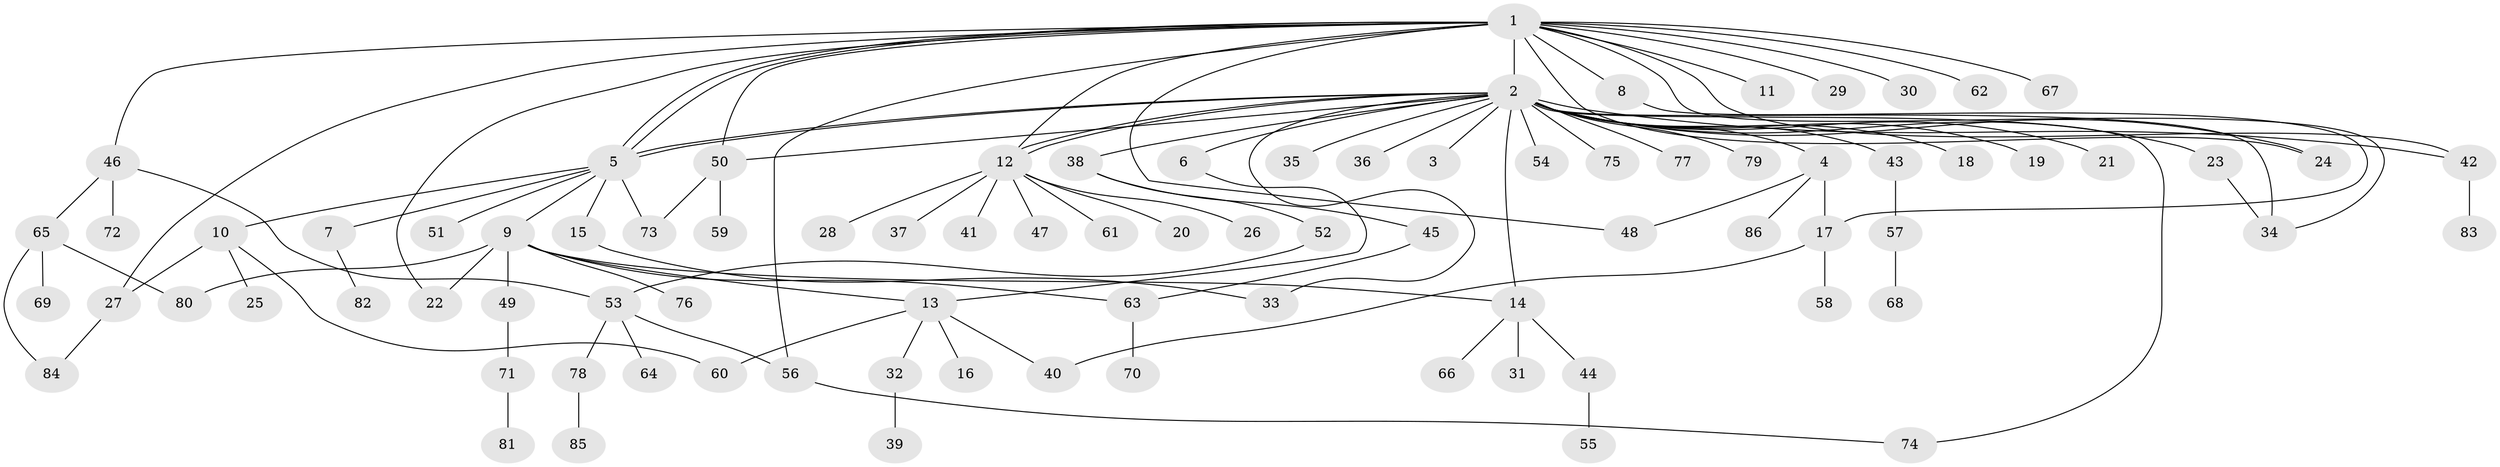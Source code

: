 // Generated by graph-tools (version 1.1) at 2025/11/02/27/25 16:11:09]
// undirected, 86 vertices, 111 edges
graph export_dot {
graph [start="1"]
  node [color=gray90,style=filled];
  1;
  2;
  3;
  4;
  5;
  6;
  7;
  8;
  9;
  10;
  11;
  12;
  13;
  14;
  15;
  16;
  17;
  18;
  19;
  20;
  21;
  22;
  23;
  24;
  25;
  26;
  27;
  28;
  29;
  30;
  31;
  32;
  33;
  34;
  35;
  36;
  37;
  38;
  39;
  40;
  41;
  42;
  43;
  44;
  45;
  46;
  47;
  48;
  49;
  50;
  51;
  52;
  53;
  54;
  55;
  56;
  57;
  58;
  59;
  60;
  61;
  62;
  63;
  64;
  65;
  66;
  67;
  68;
  69;
  70;
  71;
  72;
  73;
  74;
  75;
  76;
  77;
  78;
  79;
  80;
  81;
  82;
  83;
  84;
  85;
  86;
  1 -- 2;
  1 -- 5;
  1 -- 5;
  1 -- 8;
  1 -- 11;
  1 -- 12;
  1 -- 22;
  1 -- 24;
  1 -- 27;
  1 -- 29;
  1 -- 30;
  1 -- 34;
  1 -- 42;
  1 -- 46;
  1 -- 48;
  1 -- 50;
  1 -- 56;
  1 -- 62;
  1 -- 67;
  2 -- 3;
  2 -- 4;
  2 -- 5;
  2 -- 5;
  2 -- 6;
  2 -- 12;
  2 -- 12;
  2 -- 14;
  2 -- 18;
  2 -- 19;
  2 -- 21;
  2 -- 23;
  2 -- 24;
  2 -- 33;
  2 -- 34;
  2 -- 35;
  2 -- 36;
  2 -- 38;
  2 -- 42;
  2 -- 43;
  2 -- 50;
  2 -- 54;
  2 -- 74;
  2 -- 75;
  2 -- 77;
  2 -- 79;
  4 -- 17;
  4 -- 48;
  4 -- 86;
  5 -- 7;
  5 -- 9;
  5 -- 10;
  5 -- 15;
  5 -- 51;
  5 -- 73;
  6 -- 13;
  7 -- 82;
  8 -- 17;
  9 -- 13;
  9 -- 14;
  9 -- 22;
  9 -- 49;
  9 -- 63;
  9 -- 76;
  9 -- 80;
  10 -- 25;
  10 -- 27;
  10 -- 60;
  12 -- 20;
  12 -- 26;
  12 -- 28;
  12 -- 37;
  12 -- 41;
  12 -- 47;
  12 -- 61;
  13 -- 16;
  13 -- 32;
  13 -- 40;
  13 -- 60;
  14 -- 31;
  14 -- 44;
  14 -- 66;
  15 -- 33;
  17 -- 40;
  17 -- 58;
  23 -- 34;
  27 -- 84;
  32 -- 39;
  38 -- 45;
  38 -- 52;
  42 -- 83;
  43 -- 57;
  44 -- 55;
  45 -- 63;
  46 -- 53;
  46 -- 65;
  46 -- 72;
  49 -- 71;
  50 -- 59;
  50 -- 73;
  52 -- 53;
  53 -- 56;
  53 -- 64;
  53 -- 78;
  56 -- 74;
  57 -- 68;
  63 -- 70;
  65 -- 69;
  65 -- 80;
  65 -- 84;
  71 -- 81;
  78 -- 85;
}
